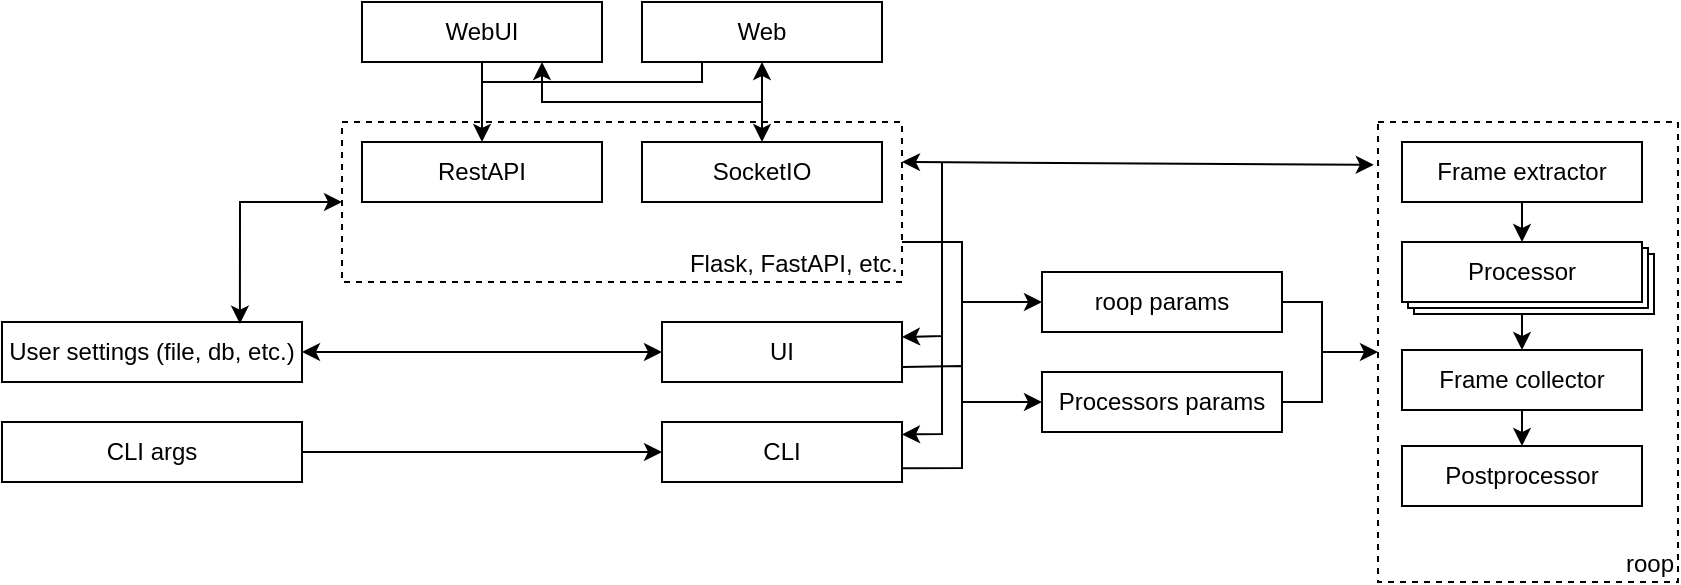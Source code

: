 <mxfile version="21.4.0" type="github">
  <diagram name="Страница 1" id="w95SGao3gKyW_HmRo9V9">
    <mxGraphModel dx="186" dy="105" grid="1" gridSize="10" guides="1" tooltips="1" connect="1" arrows="1" fold="1" page="1" pageScale="1" pageWidth="827" pageHeight="1169" math="0" shadow="0">
      <root>
        <mxCell id="0" />
        <mxCell id="1" parent="0" />
        <mxCell id="05qxJ0hFXVh6I56uhUOh-1" value="roop" style="rounded=0;whiteSpace=wrap;html=1;dashed=1;align=right;verticalAlign=bottom;fillColor=none;" vertex="1" parent="1">
          <mxGeometry x="888" y="150" width="150" height="230" as="geometry" />
        </mxCell>
        <mxCell id="05qxJ0hFXVh6I56uhUOh-20" value="" style="rounded=0;whiteSpace=wrap;html=1;" vertex="1" parent="1">
          <mxGeometry x="906" y="216" width="120" height="30" as="geometry" />
        </mxCell>
        <mxCell id="05qxJ0hFXVh6I56uhUOh-19" value="" style="rounded=0;whiteSpace=wrap;html=1;" vertex="1" parent="1">
          <mxGeometry x="903" y="213" width="120" height="30" as="geometry" />
        </mxCell>
        <mxCell id="A-xNXG9kVISEkPX7Qmv6-2" value="CLI" style="rounded=0;whiteSpace=wrap;html=1;" parent="1" vertex="1">
          <mxGeometry x="530" y="300" width="120" height="30" as="geometry" />
        </mxCell>
        <mxCell id="A-xNXG9kVISEkPX7Qmv6-3" value="UI" style="rounded=0;whiteSpace=wrap;html=1;" parent="1" vertex="1">
          <mxGeometry x="530" y="250" width="120" height="30" as="geometry" />
        </mxCell>
        <mxCell id="A-xNXG9kVISEkPX7Qmv6-4" value="WebUI" style="rounded=0;whiteSpace=wrap;html=1;" parent="1" vertex="1">
          <mxGeometry x="380" y="90" width="120" height="30" as="geometry" />
        </mxCell>
        <mxCell id="A-xNXG9kVISEkPX7Qmv6-5" value="Web" style="rounded=0;whiteSpace=wrap;html=1;" parent="1" vertex="1">
          <mxGeometry x="520" y="90" width="120" height="30" as="geometry" />
        </mxCell>
        <mxCell id="A-xNXG9kVISEkPX7Qmv6-6" value="RestAPI" style="rounded=0;whiteSpace=wrap;html=1;" parent="1" vertex="1">
          <mxGeometry x="380" y="160" width="120" height="30" as="geometry" />
        </mxCell>
        <mxCell id="A-xNXG9kVISEkPX7Qmv6-7" value="SocketIO" style="rounded=0;whiteSpace=wrap;html=1;" parent="1" vertex="1">
          <mxGeometry x="520" y="160" width="120" height="30" as="geometry" />
        </mxCell>
        <mxCell id="A-xNXG9kVISEkPX7Qmv6-8" value="Flask, FastAPI, etc." style="rounded=0;whiteSpace=wrap;html=1;dashed=1;fillColor=none;align=right;verticalAlign=bottom;" parent="1" vertex="1">
          <mxGeometry x="370" y="150" width="280" height="80" as="geometry" />
        </mxCell>
        <mxCell id="A-xNXG9kVISEkPX7Qmv6-9" value="" style="endArrow=classic;html=1;rounded=0;entryX=0.5;entryY=0;entryDx=0;entryDy=0;exitX=0.5;exitY=1;exitDx=0;exitDy=0;" parent="1" source="A-xNXG9kVISEkPX7Qmv6-4" target="A-xNXG9kVISEkPX7Qmv6-6" edge="1">
          <mxGeometry width="50" height="50" relative="1" as="geometry">
            <mxPoint x="390" y="130" as="sourcePoint" />
            <mxPoint x="440" y="80" as="targetPoint" />
          </mxGeometry>
        </mxCell>
        <mxCell id="A-xNXG9kVISEkPX7Qmv6-10" value="" style="endArrow=none;html=1;rounded=0;entryX=0.25;entryY=1;entryDx=0;entryDy=0;" parent="1" target="A-xNXG9kVISEkPX7Qmv6-5" edge="1">
          <mxGeometry width="50" height="50" relative="1" as="geometry">
            <mxPoint x="440" y="130" as="sourcePoint" />
            <mxPoint x="590" y="140" as="targetPoint" />
            <Array as="points">
              <mxPoint x="550" y="130" />
            </Array>
          </mxGeometry>
        </mxCell>
        <mxCell id="A-xNXG9kVISEkPX7Qmv6-11" value="" style="endArrow=classic;startArrow=classic;html=1;rounded=0;entryX=0.75;entryY=1;entryDx=0;entryDy=0;exitX=0.5;exitY=0;exitDx=0;exitDy=0;" parent="1" source="A-xNXG9kVISEkPX7Qmv6-7" target="A-xNXG9kVISEkPX7Qmv6-4" edge="1">
          <mxGeometry width="50" height="50" relative="1" as="geometry">
            <mxPoint x="500" y="200" as="sourcePoint" />
            <mxPoint x="550" y="150" as="targetPoint" />
            <Array as="points">
              <mxPoint x="580" y="140" />
              <mxPoint x="470" y="140" />
            </Array>
          </mxGeometry>
        </mxCell>
        <mxCell id="A-xNXG9kVISEkPX7Qmv6-12" value="" style="endArrow=classic;html=1;rounded=0;entryX=0.5;entryY=1;entryDx=0;entryDy=0;" parent="1" target="A-xNXG9kVISEkPX7Qmv6-5" edge="1">
          <mxGeometry width="50" height="50" relative="1" as="geometry">
            <mxPoint x="580" y="140" as="sourcePoint" />
            <mxPoint x="550" y="150" as="targetPoint" />
          </mxGeometry>
        </mxCell>
        <mxCell id="05qxJ0hFXVh6I56uhUOh-2" value="CLI args" style="rounded=0;whiteSpace=wrap;html=1;" vertex="1" parent="1">
          <mxGeometry x="200" y="300" width="150" height="30" as="geometry" />
        </mxCell>
        <mxCell id="05qxJ0hFXVh6I56uhUOh-3" value="" style="endArrow=classic;html=1;rounded=0;exitX=1;exitY=0.5;exitDx=0;exitDy=0;entryX=0;entryY=0.5;entryDx=0;entryDy=0;" edge="1" parent="1" source="05qxJ0hFXVh6I56uhUOh-2" target="A-xNXG9kVISEkPX7Qmv6-2">
          <mxGeometry width="50" height="50" relative="1" as="geometry">
            <mxPoint x="580" y="250" as="sourcePoint" />
            <mxPoint x="630" y="200" as="targetPoint" />
          </mxGeometry>
        </mxCell>
        <mxCell id="05qxJ0hFXVh6I56uhUOh-4" value="User settings (file, db, etc.)" style="rounded=0;whiteSpace=wrap;html=1;" vertex="1" parent="1">
          <mxGeometry x="200" y="250" width="150" height="30" as="geometry" />
        </mxCell>
        <mxCell id="05qxJ0hFXVh6I56uhUOh-5" value="" style="endArrow=classic;html=1;rounded=0;exitX=1;exitY=0.5;exitDx=0;exitDy=0;entryX=0;entryY=0.5;entryDx=0;entryDy=0;startArrow=classic;startFill=1;" edge="1" parent="1" source="05qxJ0hFXVh6I56uhUOh-4" target="A-xNXG9kVISEkPX7Qmv6-3">
          <mxGeometry width="50" height="50" relative="1" as="geometry">
            <mxPoint x="580" y="250" as="sourcePoint" />
            <mxPoint x="630" y="200" as="targetPoint" />
          </mxGeometry>
        </mxCell>
        <mxCell id="05qxJ0hFXVh6I56uhUOh-6" value="" style="endArrow=classic;html=1;rounded=0;entryX=0;entryY=0.5;entryDx=0;entryDy=0;exitX=0.793;exitY=0.028;exitDx=0;exitDy=0;exitPerimeter=0;startArrow=classic;startFill=1;" edge="1" parent="1" source="05qxJ0hFXVh6I56uhUOh-4" target="A-xNXG9kVISEkPX7Qmv6-8">
          <mxGeometry width="50" height="50" relative="1" as="geometry">
            <mxPoint x="580" y="240" as="sourcePoint" />
            <mxPoint x="630" y="190" as="targetPoint" />
            <Array as="points">
              <mxPoint x="319" y="190" />
            </Array>
          </mxGeometry>
        </mxCell>
        <mxCell id="05qxJ0hFXVh6I56uhUOh-7" value="roop params" style="rounded=0;whiteSpace=wrap;html=1;" vertex="1" parent="1">
          <mxGeometry x="720" y="225" width="120" height="30" as="geometry" />
        </mxCell>
        <mxCell id="05qxJ0hFXVh6I56uhUOh-8" value="Processors params" style="rounded=0;whiteSpace=wrap;html=1;" vertex="1" parent="1">
          <mxGeometry x="720" y="275" width="120" height="30" as="geometry" />
        </mxCell>
        <mxCell id="05qxJ0hFXVh6I56uhUOh-10" value="" style="endArrow=classic;html=1;rounded=0;exitX=1;exitY=0.75;exitDx=0;exitDy=0;entryX=0;entryY=0.5;entryDx=0;entryDy=0;" edge="1" parent="1" source="A-xNXG9kVISEkPX7Qmv6-8" target="05qxJ0hFXVh6I56uhUOh-7">
          <mxGeometry width="50" height="50" relative="1" as="geometry">
            <mxPoint x="580" y="240" as="sourcePoint" />
            <mxPoint x="630" y="190" as="targetPoint" />
            <Array as="points">
              <mxPoint x="680" y="210" />
              <mxPoint x="680" y="240" />
            </Array>
          </mxGeometry>
        </mxCell>
        <mxCell id="05qxJ0hFXVh6I56uhUOh-11" value="" style="endArrow=classic;html=1;rounded=0;exitX=1;exitY=0.75;exitDx=0;exitDy=0;entryX=0;entryY=0.5;entryDx=0;entryDy=0;" edge="1" parent="1" source="A-xNXG9kVISEkPX7Qmv6-3" target="05qxJ0hFXVh6I56uhUOh-8">
          <mxGeometry width="50" height="50" relative="1" as="geometry">
            <mxPoint x="650.0" y="274.5" as="sourcePoint" />
            <mxPoint x="720" y="292" as="targetPoint" />
            <Array as="points">
              <mxPoint x="680" y="272" />
              <mxPoint x="680" y="290" />
            </Array>
          </mxGeometry>
        </mxCell>
        <mxCell id="05qxJ0hFXVh6I56uhUOh-13" value="" style="endArrow=none;html=1;rounded=0;exitX=1.001;exitY=0.77;exitDx=0;exitDy=0;exitPerimeter=0;" edge="1" parent="1" source="A-xNXG9kVISEkPX7Qmv6-2">
          <mxGeometry width="50" height="50" relative="1" as="geometry">
            <mxPoint x="650" y="320" as="sourcePoint" />
            <mxPoint x="680" y="285" as="targetPoint" />
            <Array as="points">
              <mxPoint x="680" y="323" />
            </Array>
          </mxGeometry>
        </mxCell>
        <mxCell id="05qxJ0hFXVh6I56uhUOh-14" value="" style="endArrow=none;html=1;rounded=0;" edge="1" parent="1">
          <mxGeometry width="50" height="50" relative="1" as="geometry">
            <mxPoint x="680" y="272" as="sourcePoint" />
            <mxPoint x="680" y="240" as="targetPoint" />
          </mxGeometry>
        </mxCell>
        <mxCell id="05qxJ0hFXVh6I56uhUOh-15" value="" style="endArrow=classic;html=1;rounded=0;entryX=0;entryY=0.5;entryDx=0;entryDy=0;exitX=1;exitY=0.5;exitDx=0;exitDy=0;" edge="1" parent="1" source="05qxJ0hFXVh6I56uhUOh-7" target="05qxJ0hFXVh6I56uhUOh-1">
          <mxGeometry width="50" height="50" relative="1" as="geometry">
            <mxPoint x="650" y="260" as="sourcePoint" />
            <mxPoint x="700" y="210" as="targetPoint" />
            <Array as="points">
              <mxPoint x="860" y="240" />
              <mxPoint x="860" y="265" />
            </Array>
          </mxGeometry>
        </mxCell>
        <mxCell id="05qxJ0hFXVh6I56uhUOh-16" value="" style="endArrow=none;html=1;rounded=0;exitX=1;exitY=0.5;exitDx=0;exitDy=0;" edge="1" parent="1" source="05qxJ0hFXVh6I56uhUOh-8">
          <mxGeometry width="50" height="50" relative="1" as="geometry">
            <mxPoint x="840.0" y="285" as="sourcePoint" />
            <mxPoint x="860" y="265" as="targetPoint" />
            <Array as="points">
              <mxPoint x="860" y="290" />
            </Array>
          </mxGeometry>
        </mxCell>
        <mxCell id="05qxJ0hFXVh6I56uhUOh-17" value="Frame extractor" style="rounded=0;whiteSpace=wrap;html=1;" vertex="1" parent="1">
          <mxGeometry x="900" y="160" width="120" height="30" as="geometry" />
        </mxCell>
        <mxCell id="05qxJ0hFXVh6I56uhUOh-18" value="Processor" style="rounded=0;whiteSpace=wrap;html=1;" vertex="1" parent="1">
          <mxGeometry x="900" y="210" width="120" height="30" as="geometry" />
        </mxCell>
        <mxCell id="05qxJ0hFXVh6I56uhUOh-21" value="Frame collector" style="rounded=0;whiteSpace=wrap;html=1;" vertex="1" parent="1">
          <mxGeometry x="900" y="264" width="120" height="30" as="geometry" />
        </mxCell>
        <mxCell id="05qxJ0hFXVh6I56uhUOh-22" value="Postprocessor" style="rounded=0;whiteSpace=wrap;html=1;" vertex="1" parent="1">
          <mxGeometry x="900" y="312" width="120" height="30" as="geometry" />
        </mxCell>
        <mxCell id="05qxJ0hFXVh6I56uhUOh-23" value="" style="endArrow=classic;html=1;rounded=0;exitX=0.5;exitY=1;exitDx=0;exitDy=0;entryX=0.5;entryY=0;entryDx=0;entryDy=0;" edge="1" parent="1" source="05qxJ0hFXVh6I56uhUOh-17" target="05qxJ0hFXVh6I56uhUOh-18">
          <mxGeometry width="50" height="50" relative="1" as="geometry">
            <mxPoint x="960" y="300" as="sourcePoint" />
            <mxPoint x="1010" y="250" as="targetPoint" />
          </mxGeometry>
        </mxCell>
        <mxCell id="05qxJ0hFXVh6I56uhUOh-24" value="" style="endArrow=classic;html=1;rounded=0;exitX=0.5;exitY=1;exitDx=0;exitDy=0;entryX=0.5;entryY=0;entryDx=0;entryDy=0;" edge="1" parent="1" target="05qxJ0hFXVh6I56uhUOh-21">
          <mxGeometry width="50" height="50" relative="1" as="geometry">
            <mxPoint x="960" y="246" as="sourcePoint" />
            <mxPoint x="960" y="260" as="targetPoint" />
          </mxGeometry>
        </mxCell>
        <mxCell id="05qxJ0hFXVh6I56uhUOh-26" value="" style="endArrow=classic;html=1;rounded=0;entryX=0.5;entryY=0;entryDx=0;entryDy=0;exitX=0.5;exitY=1;exitDx=0;exitDy=0;" edge="1" parent="1" source="05qxJ0hFXVh6I56uhUOh-21" target="05qxJ0hFXVh6I56uhUOh-22">
          <mxGeometry width="50" height="50" relative="1" as="geometry">
            <mxPoint x="930" y="310" as="sourcePoint" />
            <mxPoint x="980" y="260" as="targetPoint" />
          </mxGeometry>
        </mxCell>
        <mxCell id="05qxJ0hFXVh6I56uhUOh-27" value="" style="endArrow=classic;startArrow=classic;html=1;rounded=0;entryX=-0.014;entryY=0.093;entryDx=0;entryDy=0;entryPerimeter=0;exitX=1;exitY=0.25;exitDx=0;exitDy=0;" edge="1" parent="1" source="A-xNXG9kVISEkPX7Qmv6-8" target="05qxJ0hFXVh6I56uhUOh-1">
          <mxGeometry width="50" height="50" relative="1" as="geometry">
            <mxPoint x="660" y="260" as="sourcePoint" />
            <mxPoint x="710" y="210" as="targetPoint" />
          </mxGeometry>
        </mxCell>
        <mxCell id="05qxJ0hFXVh6I56uhUOh-28" value="" style="endArrow=classic;html=1;rounded=0;entryX=1;entryY=0.25;entryDx=0;entryDy=0;" edge="1" parent="1" target="A-xNXG9kVISEkPX7Qmv6-3">
          <mxGeometry width="50" height="50" relative="1" as="geometry">
            <mxPoint x="670" y="170" as="sourcePoint" />
            <mxPoint x="650.0" y="258.5" as="targetPoint" />
            <Array as="points">
              <mxPoint x="670" y="257" />
            </Array>
          </mxGeometry>
        </mxCell>
        <mxCell id="05qxJ0hFXVh6I56uhUOh-29" value="" style="endArrow=classic;html=1;rounded=0;entryX=1;entryY=0.341;entryDx=0;entryDy=0;entryPerimeter=0;" edge="1" parent="1">
          <mxGeometry width="50" height="50" relative="1" as="geometry">
            <mxPoint x="670" y="257" as="sourcePoint" />
            <mxPoint x="650" y="306.23" as="targetPoint" />
            <Array as="points">
              <mxPoint x="670" y="306" />
            </Array>
          </mxGeometry>
        </mxCell>
      </root>
    </mxGraphModel>
  </diagram>
</mxfile>
